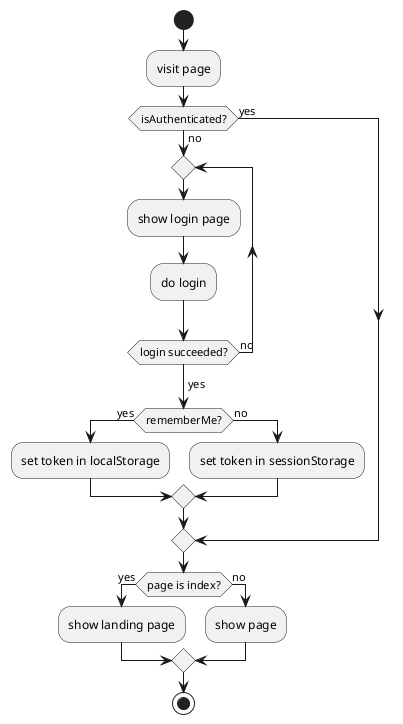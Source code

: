 @startuml
'skin rose
'https://plantuml.com/skinparam
'skinparam handwritten true
'https://virgil.excalidraw.com/
skinparam defaultFontName Virgil 3 YOFF

start

:visit page;
if (isAuthenticated?) then (yes)
  'auth.isAuthenticated()
  'token exists in sessionStorage or localStorage?
  'sessionStorage.get(TOKEN_KEY) || localStorage.get(TOKEN_KEY)
  -> ;
else (no)
  repeat
    :show login page;
    :do login;
    'auth.doLogin(rememberMe)
  repeat while (login succeeded?) is (no)
  -> yes;
  if (rememberMe?) then (yes)
    'auth.rememberMeChecked()
    :set token in localStorage;
  else (no)
    :set token in sessionStorage;
  endif
endif

if (page is index?) then (yes)
  :show landing page;
else (no)
  :show page;
endif

stop
@enduml
